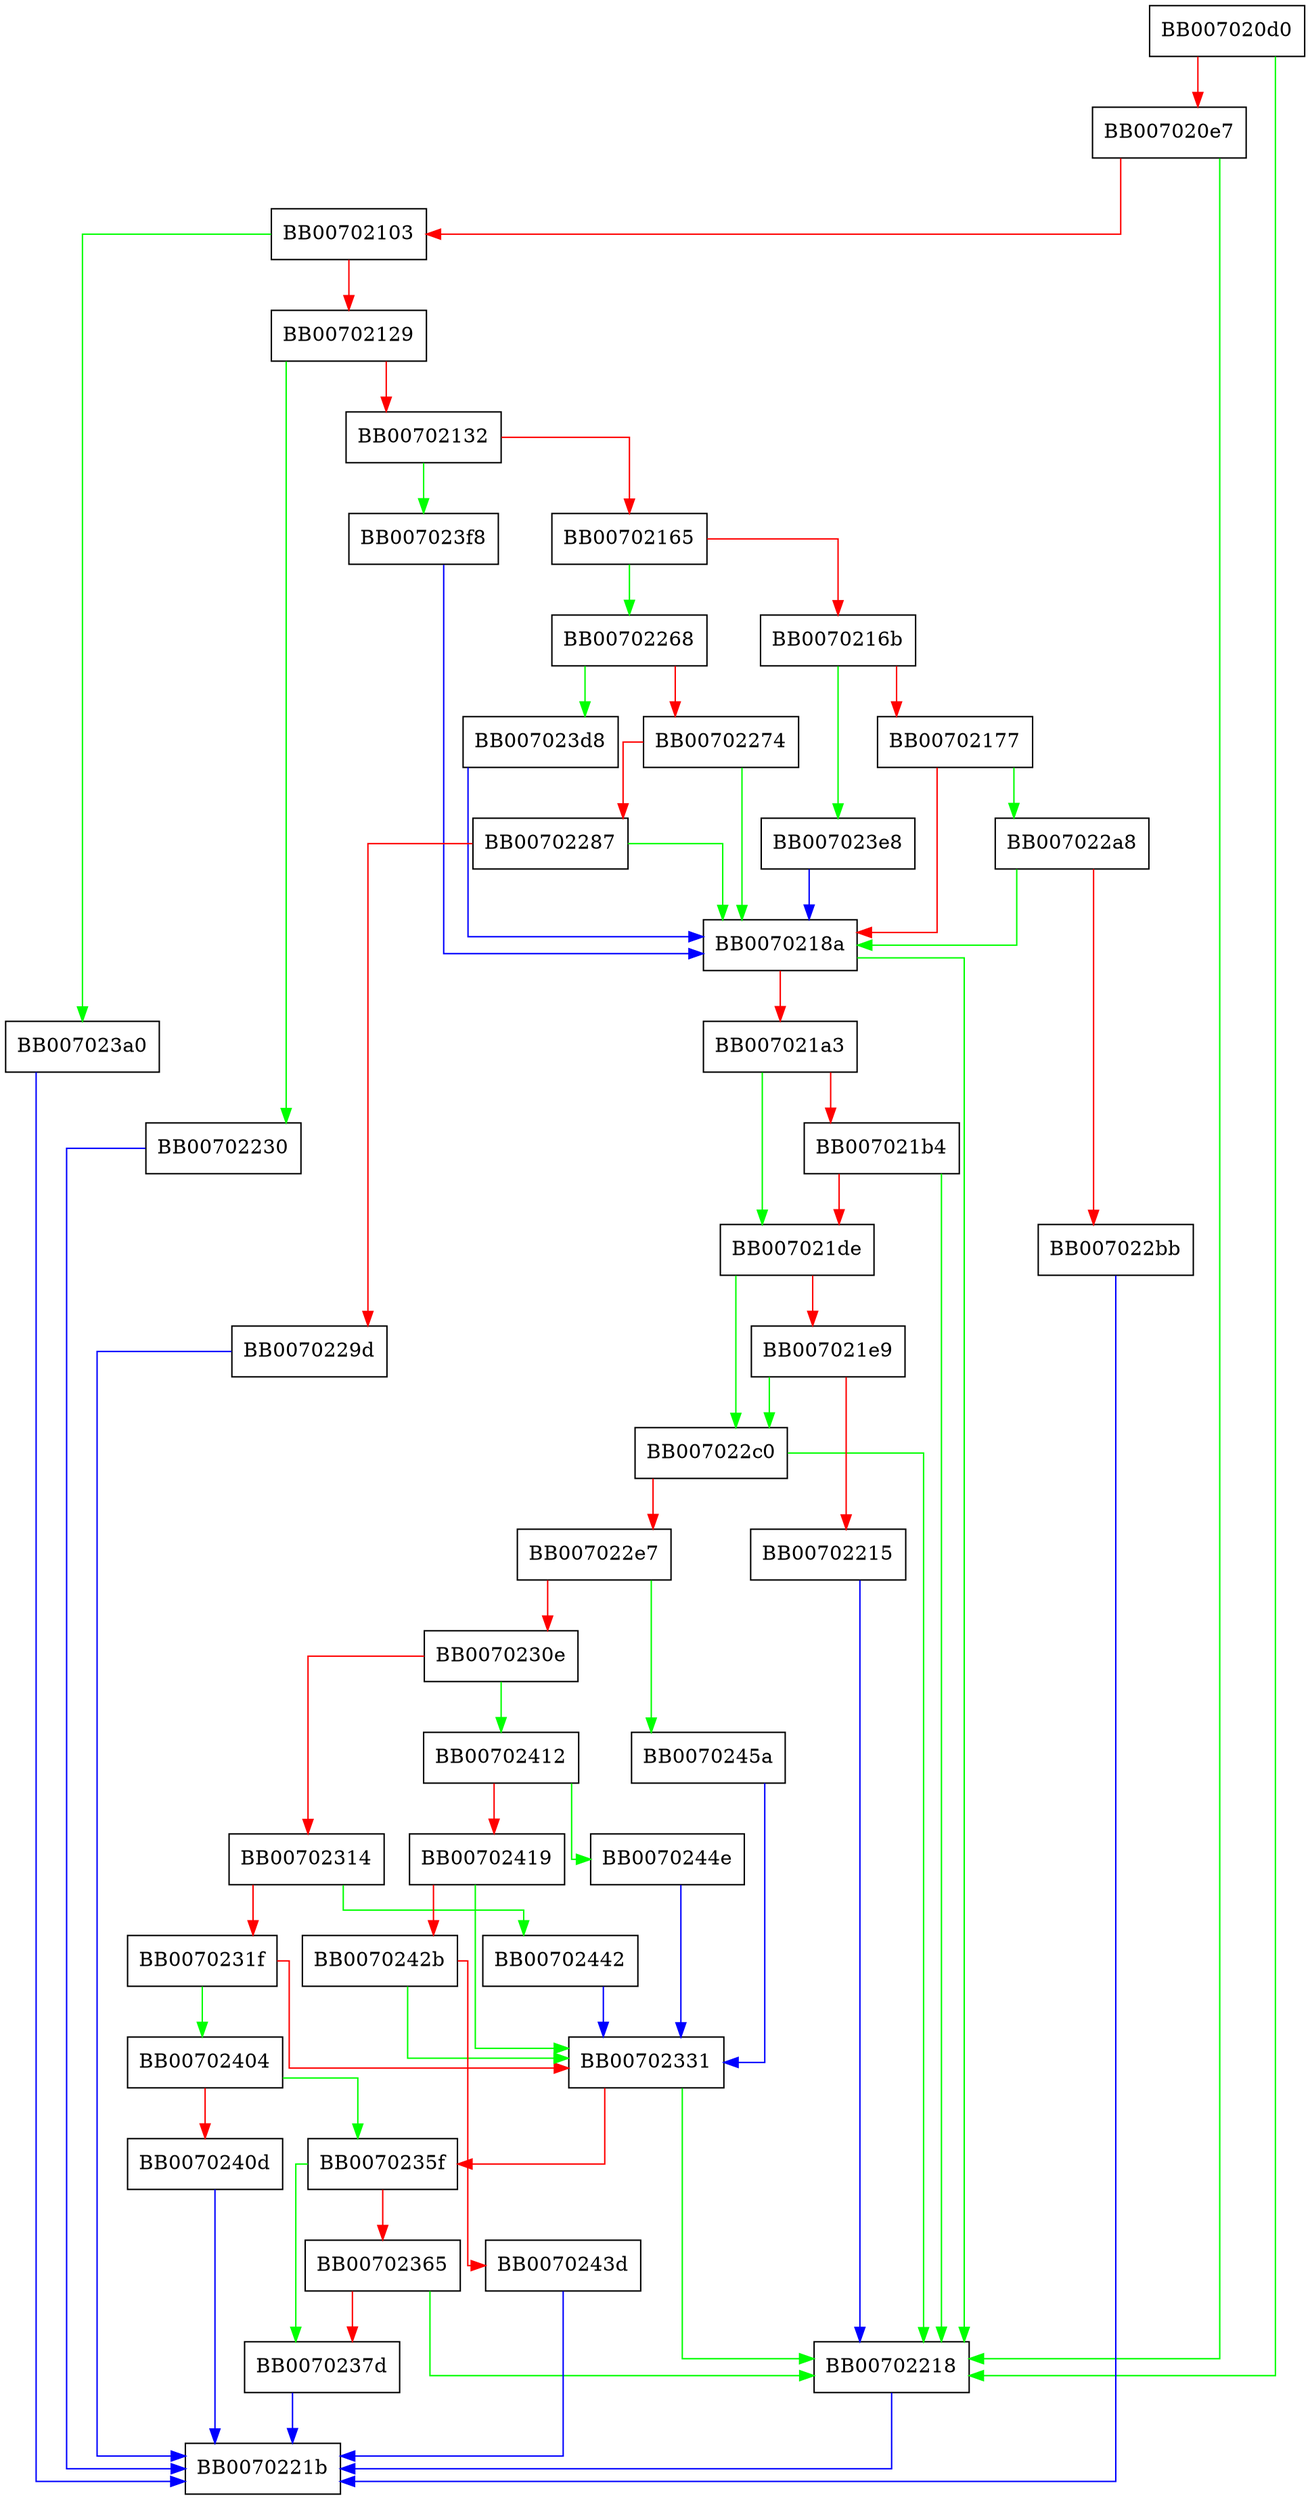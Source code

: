 digraph ossl_DER_w_RSASSA_PSS_params {
  node [shape="box"];
  graph [splines=ortho];
  BB007020d0 -> BB00702218 [color="green"];
  BB007020d0 -> BB007020e7 [color="red"];
  BB007020e7 -> BB00702218 [color="green"];
  BB007020e7 -> BB00702103 [color="red"];
  BB00702103 -> BB007023a0 [color="green"];
  BB00702103 -> BB00702129 [color="red"];
  BB00702129 -> BB00702230 [color="green"];
  BB00702129 -> BB00702132 [color="red"];
  BB00702132 -> BB007023f8 [color="green"];
  BB00702132 -> BB00702165 [color="red"];
  BB00702165 -> BB00702268 [color="green"];
  BB00702165 -> BB0070216b [color="red"];
  BB0070216b -> BB007023e8 [color="green"];
  BB0070216b -> BB00702177 [color="red"];
  BB00702177 -> BB007022a8 [color="green"];
  BB00702177 -> BB0070218a [color="red"];
  BB0070218a -> BB00702218 [color="green"];
  BB0070218a -> BB007021a3 [color="red"];
  BB007021a3 -> BB007021de [color="green"];
  BB007021a3 -> BB007021b4 [color="red"];
  BB007021b4 -> BB00702218 [color="green"];
  BB007021b4 -> BB007021de [color="red"];
  BB007021de -> BB007022c0 [color="green"];
  BB007021de -> BB007021e9 [color="red"];
  BB007021e9 -> BB007022c0 [color="green"];
  BB007021e9 -> BB00702215 [color="red"];
  BB00702215 -> BB00702218 [color="blue"];
  BB00702218 -> BB0070221b [color="blue"];
  BB00702230 -> BB0070221b [color="blue"];
  BB00702268 -> BB007023d8 [color="green"];
  BB00702268 -> BB00702274 [color="red"];
  BB00702274 -> BB0070218a [color="green"];
  BB00702274 -> BB00702287 [color="red"];
  BB00702287 -> BB0070218a [color="green"];
  BB00702287 -> BB0070229d [color="red"];
  BB0070229d -> BB0070221b [color="blue"];
  BB007022a8 -> BB0070218a [color="green"];
  BB007022a8 -> BB007022bb [color="red"];
  BB007022bb -> BB0070221b [color="blue"];
  BB007022c0 -> BB00702218 [color="green"];
  BB007022c0 -> BB007022e7 [color="red"];
  BB007022e7 -> BB0070245a [color="green"];
  BB007022e7 -> BB0070230e [color="red"];
  BB0070230e -> BB00702412 [color="green"];
  BB0070230e -> BB00702314 [color="red"];
  BB00702314 -> BB00702442 [color="green"];
  BB00702314 -> BB0070231f [color="red"];
  BB0070231f -> BB00702404 [color="green"];
  BB0070231f -> BB00702331 [color="red"];
  BB00702331 -> BB00702218 [color="green"];
  BB00702331 -> BB0070235f [color="red"];
  BB0070235f -> BB0070237d [color="green"];
  BB0070235f -> BB00702365 [color="red"];
  BB00702365 -> BB00702218 [color="green"];
  BB00702365 -> BB0070237d [color="red"];
  BB0070237d -> BB0070221b [color="blue"];
  BB007023a0 -> BB0070221b [color="blue"];
  BB007023d8 -> BB0070218a [color="blue"];
  BB007023e8 -> BB0070218a [color="blue"];
  BB007023f8 -> BB0070218a [color="blue"];
  BB00702404 -> BB0070235f [color="green"];
  BB00702404 -> BB0070240d [color="red"];
  BB0070240d -> BB0070221b [color="blue"];
  BB00702412 -> BB0070244e [color="green"];
  BB00702412 -> BB00702419 [color="red"];
  BB00702419 -> BB00702331 [color="green"];
  BB00702419 -> BB0070242b [color="red"];
  BB0070242b -> BB00702331 [color="green"];
  BB0070242b -> BB0070243d [color="red"];
  BB0070243d -> BB0070221b [color="blue"];
  BB00702442 -> BB00702331 [color="blue"];
  BB0070244e -> BB00702331 [color="blue"];
  BB0070245a -> BB00702331 [color="blue"];
}